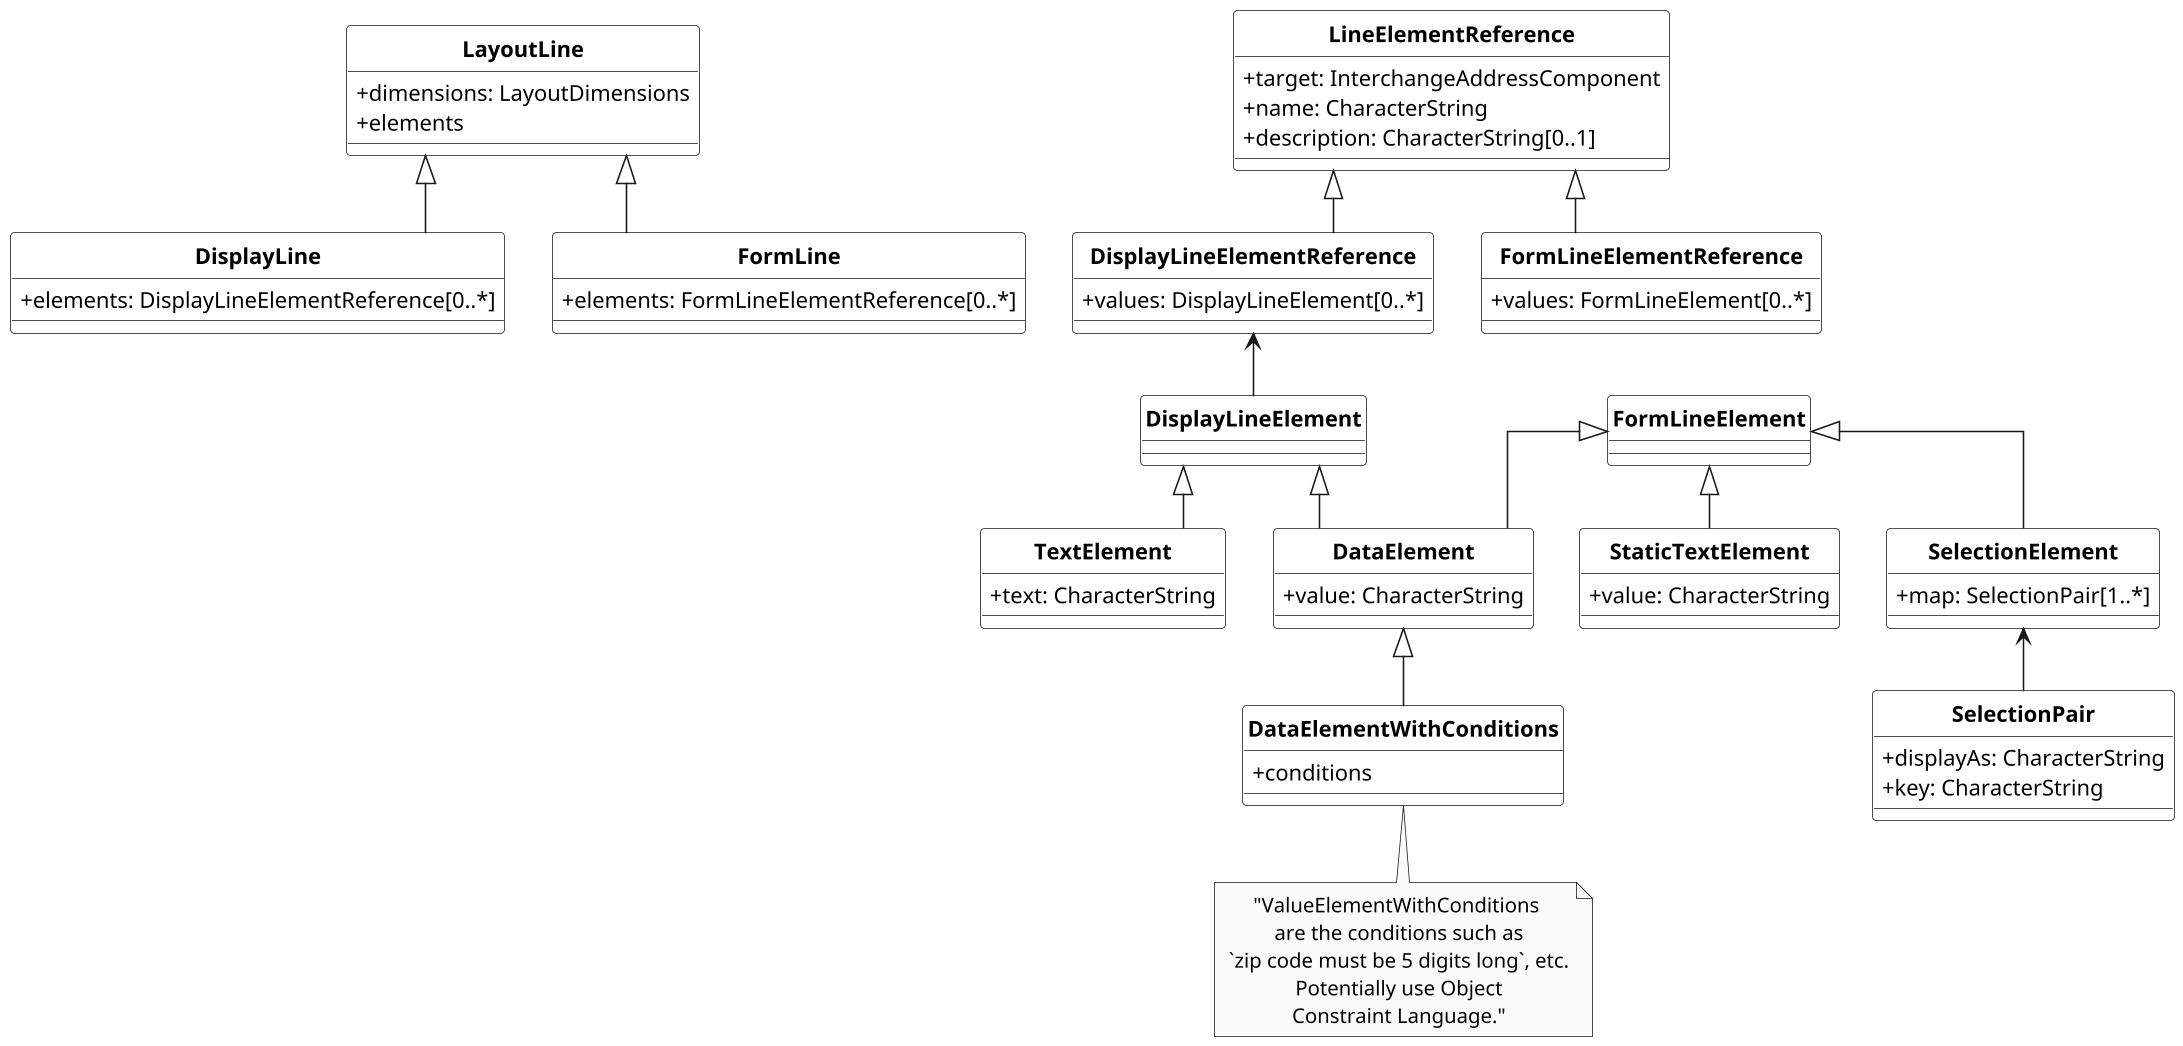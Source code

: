 @startuml LayoutLine
/'
Diagram:        LayoutLine
DateCreate:     03/05/2019
Description:

Hystory of changes:
> DD/MM/YYYY
    -
    -
'/

'******* CONFIGURATION ************************************************
skinparam classAttributeIconSize 0
skinparam Dpi 150
skinparam Monochrome true
skinparam LineType ortho
skinparam nodesep 30
skinparam ranksep 40
hide circle
/' skinparam CircledCharacterRadius 0 '/
/' skinparam CircledCharacterFontSize 0 '/
skinparam Default {
TextAlignment center
FontName Helvetica
}
skinparam Class {
AttributeIconSize 0
BackgroundColor White
FontStyle bold
StereotypeFontSize 10
}
skinparam Rectangle {
BackgroundColor White
FontStyle bold
FontSize 11
StereotypeFontSize 10
}
skinparam Object {
BackgroundColor White
FontStyle bold
FontSize 11
StereotypeFontSize 10
}

skinparam Entity {
StereotypeFontSize 10
}

'******* CLASS DEFINITION *********************************************
class LayoutLine{
    +dimensions: LayoutDimensions
    +elements
}

class DisplayLine{
    +elements: DisplayLineElementReference[0..*]
}

class FormLine{
    +elements: FormLineElementReference[0..*]
}

class LineElementReference{
    +target: InterchangeAddressComponent
    +name: CharacterString
    +description: CharacterString[0..1]
}

class DisplayLineElementReference{
    +values: DisplayLineElement[0..*]
}

class FormLineElementReference{
    +values: FormLineElement[0..*]
}

class DisplayLineElement{

}

class FormLineElement{

}

class TextElement{
    +text: CharacterString
}

class DataElement{
    +value: CharacterString
}

class StaticTextElement{
    +value: CharacterString
}

class SelectionElement{
    +map: SelectionPair[1..*]
}

class SelectionPair{
    +displayAs: CharacterString
    +key: CharacterString
}

class DataElementWithConditions {
    +conditions
}



'******* NOTES ********************************************************
note bottom of DataElementWithConditions: "ValueElementWithConditions\n are the conditions such as\n `zip code must be 5 digits long`, etc.\n Potentially use Object\n Constraint Language."

'******* CLASS RELATIONS **********************************************
LayoutLine <|-- DisplayLine
LayoutLine <|-- FormLine
LineElementReference <|-- DisplayLineElementReference
LineElementReference <|-- FormLineElementReference
DisplayLineElementReference <-- DisplayLineElement
DisplayLineElement <|-- TextElement
DisplayLineElement <|-- DataElement
FormLineElement <|-- StaticTextElement
FormLineElement <|-- SelectionElement
SelectionElement <-- SelectionPair
FormLineElement <|-- DataElement
DataElement <|-- DataElementWithConditions


@enduml